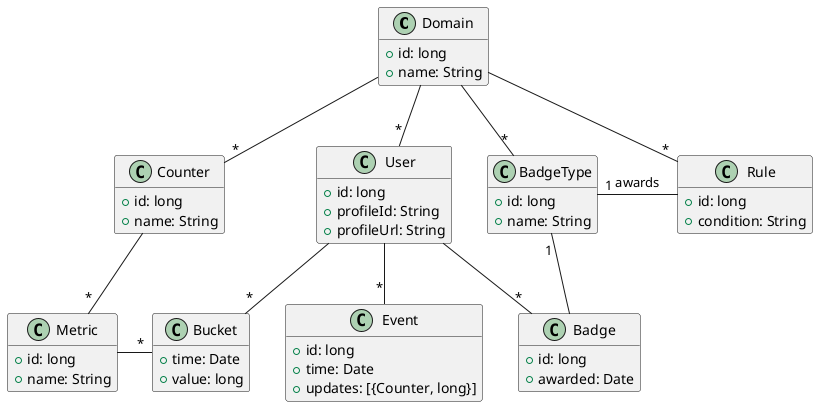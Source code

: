 @startuml

hide empty methods

class Domain {
    + id: long
    + name: String
}

Domain -- "*" User
Domain -- "*" Counter
Domain -- "*" BadgeType
Domain -- "*" Rule

class User {
    + id: long
    + profileId: String
    + profileUrl: String
}

User -- "*" Bucket
User -- "*" Event
User -- "*" Badge

class Counter {
    + id: long
    + name: String
}

Counter -- "*" Metric

class Metric {
    + id: long
    + name: String
}

Metric - "*" Bucket

class Bucket {
    + time: Date
    + value: long
}

class BadgeType {
    + id: long
    + name: String
}

BadgeType "1" -- Badge

class Badge {
    + id: long
    + awarded: Date
}

class Rule {
    + id: long
    + condition: String
}

BadgeType "1" - Rule : "awards"

class Event {
    + id: long
    + time: Date
    + updates: [{Counter, long}]
}

@enduml